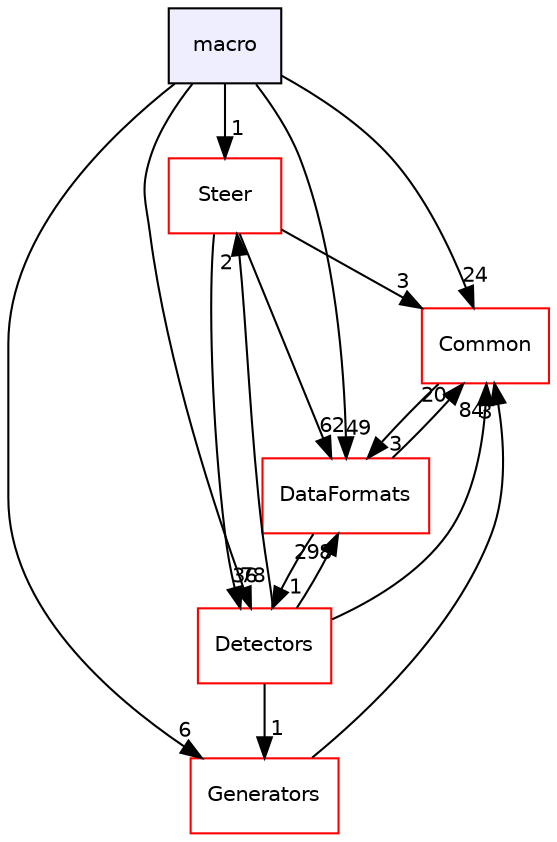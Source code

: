 digraph "/home/travis/build/AliceO2Group/AliceO2/macro" {
  bgcolor=transparent;
  compound=true
  node [ fontsize="10", fontname="Helvetica"];
  edge [ labelfontsize="10", labelfontname="Helvetica"];
  dir_3b579af105d68949fc87077585f616df [shape=box, label="macro", style="filled", fillcolor="#eeeeff", pencolor="black", URL="dir_3b579af105d68949fc87077585f616df.html"];
  dir_40b4a122691869ee86baf7f2711ed718 [shape=box label="Steer" color="red" URL="dir_40b4a122691869ee86baf7f2711ed718.html"];
  dir_0b342c6c6b7d2278121a0bb9c4985063 [shape=box label="Generators" color="red" URL="dir_0b342c6c6b7d2278121a0bb9c4985063.html"];
  dir_4ab6b4cc6a7edbff49100e9123df213f [shape=box label="Common" color="red" URL="dir_4ab6b4cc6a7edbff49100e9123df213f.html"];
  dir_051dca18e802f8e9474f2e30d29c04e0 [shape=box label="Detectors" color="red" URL="dir_051dca18e802f8e9474f2e30d29c04e0.html"];
  dir_2171f7ec022c5423887b07c69b2f5b48 [shape=box label="DataFormats" color="red" URL="dir_2171f7ec022c5423887b07c69b2f5b48.html"];
  dir_40b4a122691869ee86baf7f2711ed718->dir_4ab6b4cc6a7edbff49100e9123df213f [headlabel="3", labeldistance=1.5 headhref="dir_000426_000016.html"];
  dir_40b4a122691869ee86baf7f2711ed718->dir_051dca18e802f8e9474f2e30d29c04e0 [headlabel="36", labeldistance=1.5 headhref="dir_000426_000028.html"];
  dir_40b4a122691869ee86baf7f2711ed718->dir_2171f7ec022c5423887b07c69b2f5b48 [headlabel="62", labeldistance=1.5 headhref="dir_000426_000056.html"];
  dir_0b342c6c6b7d2278121a0bb9c4985063->dir_4ab6b4cc6a7edbff49100e9123df213f [headlabel="3", labeldistance=1.5 headhref="dir_000419_000016.html"];
  dir_4ab6b4cc6a7edbff49100e9123df213f->dir_2171f7ec022c5423887b07c69b2f5b48 [headlabel="3", labeldistance=1.5 headhref="dir_000016_000056.html"];
  dir_051dca18e802f8e9474f2e30d29c04e0->dir_40b4a122691869ee86baf7f2711ed718 [headlabel="2", labeldistance=1.5 headhref="dir_000028_000426.html"];
  dir_051dca18e802f8e9474f2e30d29c04e0->dir_0b342c6c6b7d2278121a0bb9c4985063 [headlabel="1", labeldistance=1.5 headhref="dir_000028_000419.html"];
  dir_051dca18e802f8e9474f2e30d29c04e0->dir_4ab6b4cc6a7edbff49100e9123df213f [headlabel="84", labeldistance=1.5 headhref="dir_000028_000016.html"];
  dir_051dca18e802f8e9474f2e30d29c04e0->dir_2171f7ec022c5423887b07c69b2f5b48 [headlabel="298", labeldistance=1.5 headhref="dir_000028_000056.html"];
  dir_3b579af105d68949fc87077585f616df->dir_40b4a122691869ee86baf7f2711ed718 [headlabel="1", labeldistance=1.5 headhref="dir_000252_000426.html"];
  dir_3b579af105d68949fc87077585f616df->dir_0b342c6c6b7d2278121a0bb9c4985063 [headlabel="6", labeldistance=1.5 headhref="dir_000252_000419.html"];
  dir_3b579af105d68949fc87077585f616df->dir_4ab6b4cc6a7edbff49100e9123df213f [headlabel="24", labeldistance=1.5 headhref="dir_000252_000016.html"];
  dir_3b579af105d68949fc87077585f616df->dir_051dca18e802f8e9474f2e30d29c04e0 [headlabel="78", labeldistance=1.5 headhref="dir_000252_000028.html"];
  dir_3b579af105d68949fc87077585f616df->dir_2171f7ec022c5423887b07c69b2f5b48 [headlabel="49", labeldistance=1.5 headhref="dir_000252_000056.html"];
  dir_2171f7ec022c5423887b07c69b2f5b48->dir_4ab6b4cc6a7edbff49100e9123df213f [headlabel="20", labeldistance=1.5 headhref="dir_000056_000016.html"];
  dir_2171f7ec022c5423887b07c69b2f5b48->dir_051dca18e802f8e9474f2e30d29c04e0 [headlabel="1", labeldistance=1.5 headhref="dir_000056_000028.html"];
}
